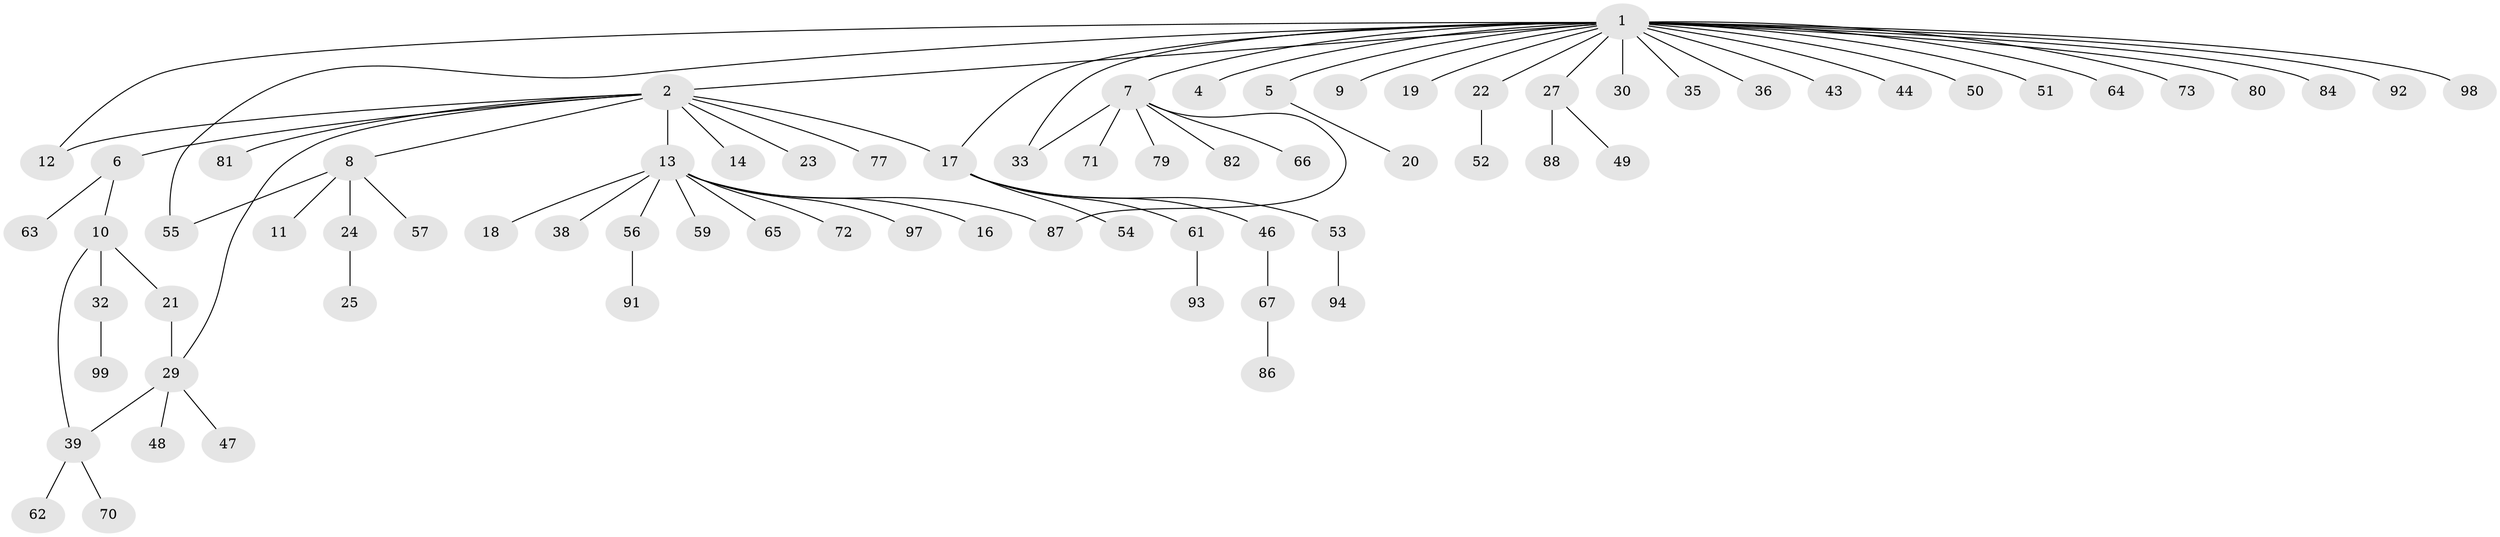 // original degree distribution, {26: 0.01, 5: 0.03, 8: 0.01, 2: 0.2, 3: 0.08, 6: 0.03, 1: 0.59, 7: 0.02, 4: 0.03}
// Generated by graph-tools (version 1.1) at 2025/41/03/06/25 10:41:50]
// undirected, 74 vertices, 80 edges
graph export_dot {
graph [start="1"]
  node [color=gray90,style=filled];
  1 [super="+34"];
  2 [super="+3"];
  4 [super="+45"];
  5 [super="+89"];
  6;
  7 [super="+58"];
  8 [super="+28"];
  9;
  10 [super="+40"];
  11;
  12 [super="+78"];
  13 [super="+15"];
  14;
  16 [super="+42"];
  17 [super="+26"];
  18;
  19;
  20;
  21 [super="+37"];
  22 [super="+68"];
  23;
  24;
  25;
  27 [super="+31"];
  29 [super="+90"];
  30 [super="+41"];
  32;
  33 [super="+74"];
  35;
  36;
  38;
  39 [super="+60"];
  43;
  44 [super="+76"];
  46;
  47;
  48;
  49;
  50;
  51;
  52;
  53 [super="+85"];
  54;
  55;
  56;
  57 [super="+83"];
  59;
  61;
  62;
  63 [super="+75"];
  64;
  65;
  66;
  67 [super="+69"];
  70;
  71;
  72 [super="+100"];
  73;
  77;
  79;
  80;
  81;
  82;
  84 [super="+95"];
  86;
  87;
  88;
  91;
  92;
  93 [super="+96"];
  94;
  97;
  98;
  99;
  1 -- 2;
  1 -- 4;
  1 -- 5;
  1 -- 7;
  1 -- 9;
  1 -- 12;
  1 -- 17;
  1 -- 19;
  1 -- 22;
  1 -- 27;
  1 -- 30;
  1 -- 33;
  1 -- 35;
  1 -- 36;
  1 -- 43;
  1 -- 50;
  1 -- 51;
  1 -- 55;
  1 -- 64;
  1 -- 73;
  1 -- 80;
  1 -- 84;
  1 -- 92;
  1 -- 98;
  1 -- 44;
  2 -- 8;
  2 -- 13;
  2 -- 77;
  2 -- 6;
  2 -- 12;
  2 -- 14;
  2 -- 17;
  2 -- 81;
  2 -- 23;
  2 -- 29;
  5 -- 20;
  6 -- 10;
  6 -- 63;
  7 -- 33;
  7 -- 82;
  7 -- 87;
  7 -- 66;
  7 -- 71;
  7 -- 79;
  8 -- 11;
  8 -- 24;
  8 -- 55;
  8 -- 57;
  10 -- 21;
  10 -- 32;
  10 -- 39;
  13 -- 16 [weight=2];
  13 -- 59;
  13 -- 65;
  13 -- 87;
  13 -- 97;
  13 -- 18;
  13 -- 38;
  13 -- 72;
  13 -- 56;
  17 -- 46;
  17 -- 53;
  17 -- 54;
  17 -- 61;
  21 -- 29;
  22 -- 52;
  24 -- 25;
  27 -- 49;
  27 -- 88;
  29 -- 39;
  29 -- 47;
  29 -- 48;
  32 -- 99;
  39 -- 62;
  39 -- 70;
  46 -- 67;
  53 -- 94;
  56 -- 91;
  61 -- 93;
  67 -- 86;
}
